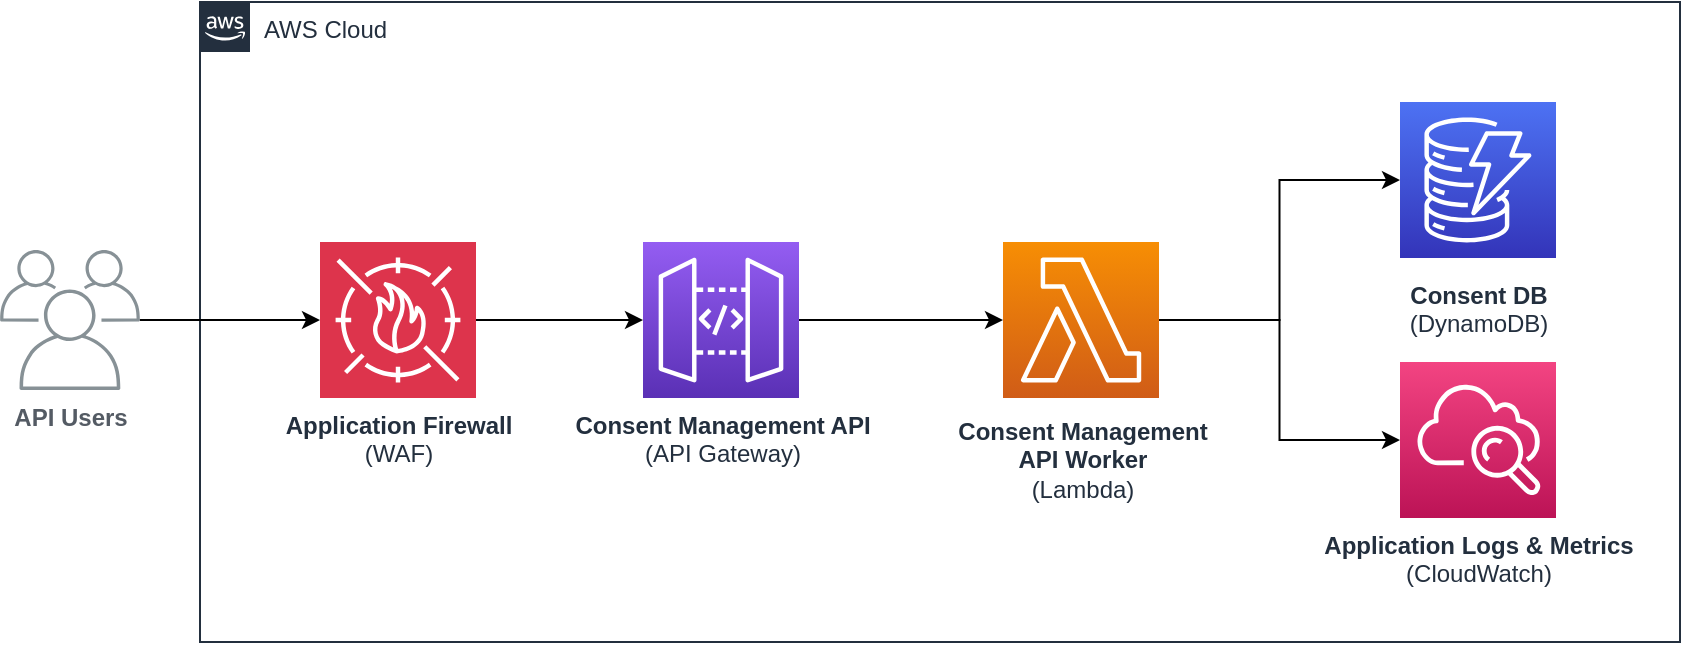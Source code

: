 <mxfile version="24.5.4" type="device">
  <diagram id="Ht1M8jgEwFfnCIfOTk4-" name="Page-1">
    <mxGraphModel dx="1050" dy="511" grid="1" gridSize="10" guides="1" tooltips="1" connect="1" arrows="1" fold="1" page="1" pageScale="1" pageWidth="1169" pageHeight="827" math="0" shadow="0">
      <root>
        <mxCell id="0" />
        <mxCell id="1" parent="0" />
        <mxCell id="GD8RWetTdTd3yLx-q4zy-2" value="AWS Cloud" style="points=[[0,0],[0.25,0],[0.5,0],[0.75,0],[1,0],[1,0.25],[1,0.5],[1,0.75],[1,1],[0.75,1],[0.5,1],[0.25,1],[0,1],[0,0.75],[0,0.5],[0,0.25]];outlineConnect=0;gradientColor=none;html=1;whiteSpace=wrap;fontSize=12;fontStyle=0;container=1;pointerEvents=0;collapsible=0;recursiveResize=0;shape=mxgraph.aws4.group;grIcon=mxgraph.aws4.group_aws_cloud_alt;strokeColor=#232F3E;fillColor=none;verticalAlign=top;align=left;spacingLeft=30;fontColor=#232F3E;dashed=0;" vertex="1" parent="1">
          <mxGeometry x="140" y="40" width="740" height="320" as="geometry" />
        </mxCell>
        <mxCell id="GD8RWetTdTd3yLx-q4zy-5" style="edgeStyle=orthogonalEdgeStyle;rounded=0;orthogonalLoop=1;jettySize=auto;html=1;" edge="1" parent="GD8RWetTdTd3yLx-q4zy-2" source="GD8RWetTdTd3yLx-q4zy-1" target="UEzPUAAOIrF-is8g5C7q-114">
          <mxGeometry relative="1" as="geometry" />
        </mxCell>
        <mxCell id="GD8RWetTdTd3yLx-q4zy-1" value="&lt;div&gt;&lt;b&gt;Application Firewall&lt;/b&gt;&lt;/div&gt;&lt;div&gt;(WAF)&lt;/div&gt;" style="sketch=0;points=[[0,0,0],[0.25,0,0],[0.5,0,0],[0.75,0,0],[1,0,0],[0,1,0],[0.25,1,0],[0.5,1,0],[0.75,1,0],[1,1,0],[0,0.25,0],[0,0.5,0],[0,0.75,0],[1,0.25,0],[1,0.5,0],[1,0.75,0]];outlineConnect=0;fontColor=#232F3E;fillColor=#DD344C;strokeColor=#ffffff;dashed=0;verticalLabelPosition=bottom;verticalAlign=top;align=center;html=1;fontSize=12;fontStyle=0;aspect=fixed;shape=mxgraph.aws4.resourceIcon;resIcon=mxgraph.aws4.waf;" vertex="1" parent="GD8RWetTdTd3yLx-q4zy-2">
          <mxGeometry x="60" y="120" width="78" height="78" as="geometry" />
        </mxCell>
        <mxCell id="GD8RWetTdTd3yLx-q4zy-6" style="edgeStyle=orthogonalEdgeStyle;rounded=0;orthogonalLoop=1;jettySize=auto;html=1;" edge="1" parent="GD8RWetTdTd3yLx-q4zy-2" source="UEzPUAAOIrF-is8g5C7q-114" target="UEzPUAAOIrF-is8g5C7q-113">
          <mxGeometry relative="1" as="geometry" />
        </mxCell>
        <mxCell id="UEzPUAAOIrF-is8g5C7q-114" value="&lt;div&gt;&lt;b&gt;Consent Management API&lt;/b&gt;&lt;br&gt;&lt;/div&gt;&lt;div&gt;(API Gateway)&lt;/div&gt;" style="outlineConnect=0;fontColor=#232F3E;gradientColor=#945DF2;gradientDirection=north;fillColor=#5A30B5;strokeColor=#ffffff;dashed=0;verticalLabelPosition=bottom;verticalAlign=top;align=center;html=1;fontSize=12;fontStyle=0;aspect=fixed;shape=mxgraph.aws4.resourceIcon;resIcon=mxgraph.aws4.api_gateway;labelBackgroundColor=#ffffff;" parent="GD8RWetTdTd3yLx-q4zy-2" vertex="1">
          <mxGeometry x="221.5" y="120" width="78" height="78" as="geometry" />
        </mxCell>
        <mxCell id="GD8RWetTdTd3yLx-q4zy-8" style="edgeStyle=orthogonalEdgeStyle;rounded=0;orthogonalLoop=1;jettySize=auto;html=1;" edge="1" parent="GD8RWetTdTd3yLx-q4zy-2" source="UEzPUAAOIrF-is8g5C7q-113" target="UEzPUAAOIrF-is8g5C7q-119">
          <mxGeometry relative="1" as="geometry" />
        </mxCell>
        <mxCell id="GD8RWetTdTd3yLx-q4zy-9" style="edgeStyle=orthogonalEdgeStyle;rounded=0;orthogonalLoop=1;jettySize=auto;html=1;" edge="1" parent="GD8RWetTdTd3yLx-q4zy-2" source="UEzPUAAOIrF-is8g5C7q-113" target="UEzPUAAOIrF-is8g5C7q-121">
          <mxGeometry relative="1" as="geometry" />
        </mxCell>
        <mxCell id="UEzPUAAOIrF-is8g5C7q-113" value="&lt;b&gt;Consent Management&lt;/b&gt;&lt;div&gt;&lt;b&gt;API Worker&lt;/b&gt;&lt;br&gt;&lt;/div&gt;&lt;div&gt;(Lambda)&lt;/div&gt;" style="outlineConnect=0;fontColor=#232F3E;gradientColor=#F78E04;gradientDirection=north;fillColor=#D05C17;strokeColor=#ffffff;dashed=0;verticalLabelPosition=bottom;verticalAlign=top;align=center;html=1;fontSize=12;fontStyle=0;aspect=fixed;shape=mxgraph.aws4.resourceIcon;resIcon=mxgraph.aws4.lambda;labelBackgroundColor=#ffffff;spacingTop=3;" parent="GD8RWetTdTd3yLx-q4zy-2" vertex="1">
          <mxGeometry x="401.5" y="120" width="78" height="78" as="geometry" />
        </mxCell>
        <mxCell id="UEzPUAAOIrF-is8g5C7q-119" value="&lt;div&gt;&lt;b&gt;Consent DB&lt;/b&gt;&lt;br&gt;&lt;/div&gt;&lt;div&gt;(DynamoDB)&lt;/div&gt;" style="outlineConnect=0;fontColor=#232F3E;gradientColor=#4D72F3;gradientDirection=north;fillColor=#3334B9;strokeColor=#ffffff;dashed=0;verticalLabelPosition=bottom;verticalAlign=top;align=center;html=1;fontSize=12;fontStyle=0;aspect=fixed;shape=mxgraph.aws4.resourceIcon;resIcon=mxgraph.aws4.dynamodb;labelBackgroundColor=#ffffff;spacingTop=5;" parent="GD8RWetTdTd3yLx-q4zy-2" vertex="1">
          <mxGeometry x="600.0" y="50" width="78" height="78" as="geometry" />
        </mxCell>
        <mxCell id="UEzPUAAOIrF-is8g5C7q-121" value="&lt;div&gt;&lt;b&gt;Application Logs &amp;amp; Metrics&lt;/b&gt;&lt;br&gt;&lt;/div&gt;&lt;div&gt;(CloudWatch)&lt;/div&gt;" style="outlineConnect=0;fontColor=#232F3E;gradientColor=#F34482;gradientDirection=north;fillColor=#BC1356;strokeColor=#ffffff;dashed=0;verticalLabelPosition=bottom;verticalAlign=top;align=center;html=1;fontSize=12;fontStyle=0;aspect=fixed;shape=mxgraph.aws4.resourceIcon;resIcon=mxgraph.aws4.cloudwatch;labelBackgroundColor=#ffffff;" parent="GD8RWetTdTd3yLx-q4zy-2" vertex="1">
          <mxGeometry x="600.0" y="180" width="78" height="78" as="geometry" />
        </mxCell>
        <mxCell id="GD8RWetTdTd3yLx-q4zy-3" value="&lt;b&gt;API Users&lt;/b&gt;" style="sketch=0;outlineConnect=0;gradientColor=none;fontColor=#545B64;strokeColor=none;fillColor=#879196;dashed=0;verticalLabelPosition=bottom;verticalAlign=top;align=center;html=1;fontSize=12;fontStyle=0;aspect=fixed;shape=mxgraph.aws4.illustration_users;pointerEvents=1" vertex="1" parent="GD8RWetTdTd3yLx-q4zy-2">
          <mxGeometry x="-100" y="124" width="70" height="70" as="geometry" />
        </mxCell>
        <mxCell id="GD8RWetTdTd3yLx-q4zy-4" style="edgeStyle=orthogonalEdgeStyle;rounded=0;orthogonalLoop=1;jettySize=auto;html=1;entryX=0;entryY=0.5;entryDx=0;entryDy=0;entryPerimeter=0;" edge="1" parent="GD8RWetTdTd3yLx-q4zy-2" source="GD8RWetTdTd3yLx-q4zy-3" target="GD8RWetTdTd3yLx-q4zy-1">
          <mxGeometry relative="1" as="geometry" />
        </mxCell>
      </root>
    </mxGraphModel>
  </diagram>
</mxfile>
